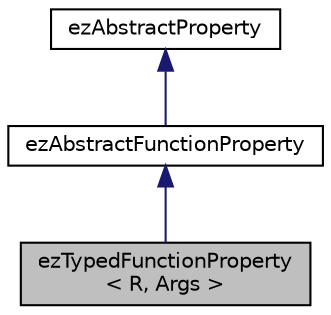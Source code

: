 digraph "ezTypedFunctionProperty&lt; R, Args &gt;"
{
 // LATEX_PDF_SIZE
  edge [fontname="Helvetica",fontsize="10",labelfontname="Helvetica",labelfontsize="10"];
  node [fontname="Helvetica",fontsize="10",shape=record];
  Node1 [label="ezTypedFunctionProperty\l\< R, Args \>",height=0.2,width=0.4,color="black", fillcolor="grey75", style="filled", fontcolor="black",tooltip=" "];
  Node2 -> Node1 [dir="back",color="midnightblue",fontsize="10",style="solid",fontname="Helvetica"];
  Node2 [label="ezAbstractFunctionProperty",height=0.2,width=0.4,color="black", fillcolor="white", style="filled",URL="$d3/d4c/classez_abstract_function_property.htm",tooltip="The base class for a property that represents a function."];
  Node3 -> Node2 [dir="back",color="midnightblue",fontsize="10",style="solid",fontname="Helvetica"];
  Node3 [label="ezAbstractProperty",height=0.2,width=0.4,color="black", fillcolor="white", style="filled",URL="$d6/d81/classez_abstract_property.htm",tooltip="This is the base interface for all properties in the reflection system. It provides enough informatio..."];
}
